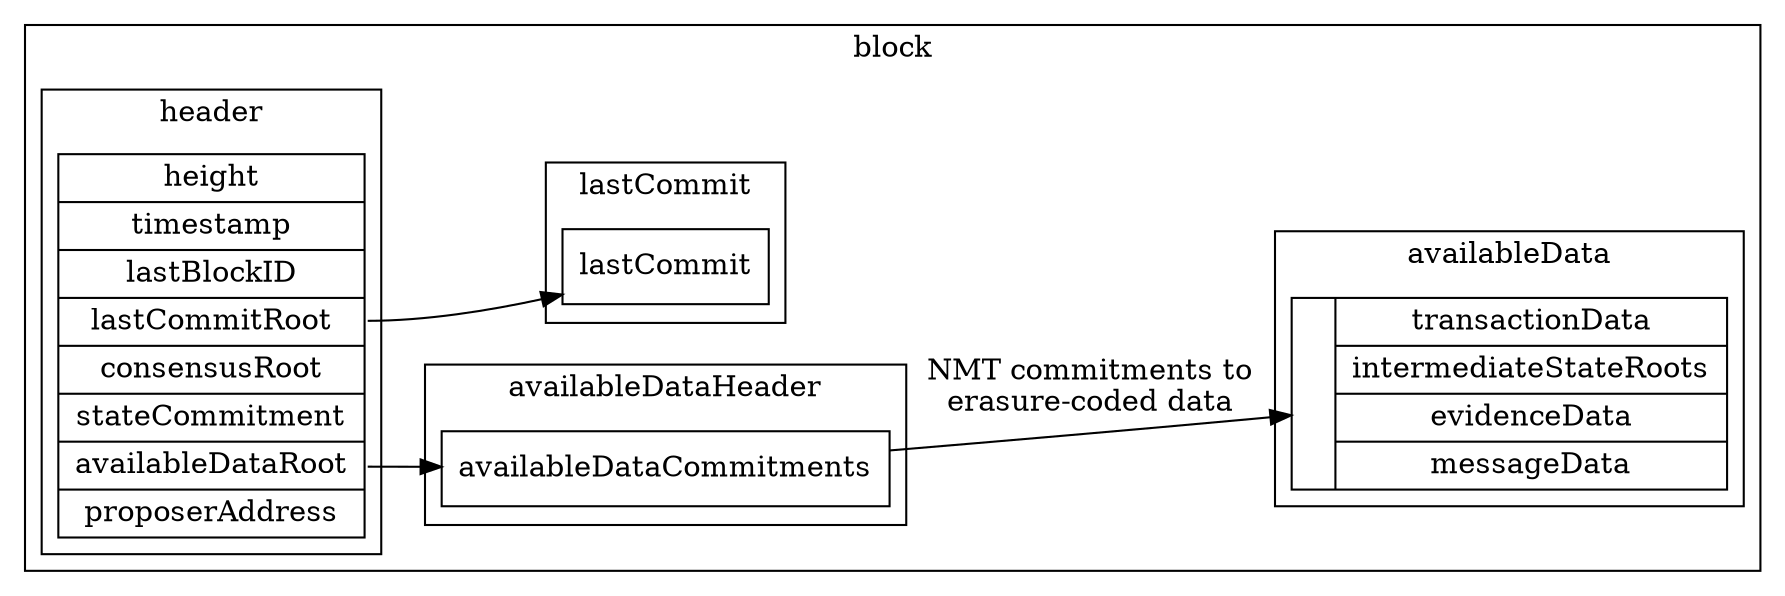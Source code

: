 digraph G {
    rankdir = "LR";
    node [shape = record];

    subgraph cluster_block {
        label = "block";

        subgraph cluster_availableheader {
            label = "availableDataHeader";
            struct4 [label = "{<f0> availableDataCommitments}"];
        }

        subgraph cluster_body {
            label = "availableData";
            struct3 [label = "{ | { transactionData | intermediateStateRoots | evidenceData | messageData } }"];
        }

        subgraph cluster_lastcommit {
            label = "lastCommit";
            struct2 [label = "{lastCommit}"];
        }

        subgraph cluster_header {
            label = "header";
            struct1 [label = "height | timestamp | lastBlockID | <f3> lastCommitRoot | consensusRoot | stateCommitment | <f6> availableDataRoot | proposerAddress"];
        }
    }

    struct1:f3 -> struct2;
    struct1:f6 -> struct4;
    struct4:f0 -> struct3 [label = "NMT commitments to\nerasure-coded data"];

    edge [style = invis];
    struct1 -> struct3;
    struct1 -> struct4;
}